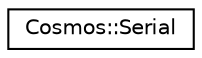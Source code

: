 digraph "Graphical Class Hierarchy"
{
 // INTERACTIVE_SVG=YES
  edge [fontname="Helvetica",fontsize="10",labelfontname="Helvetica",labelfontsize="10"];
  node [fontname="Helvetica",fontsize="10",shape=record];
  rankdir="LR";
  Node0 [label="Cosmos::Serial",height=0.2,width=0.4,color="black", fillcolor="white", style="filled",URL="$class_cosmos_1_1_serial.html"];
}
